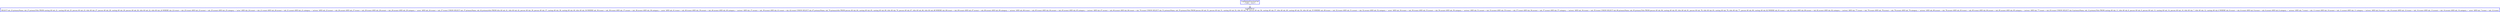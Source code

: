 digraph  g{
node [shape=rectangle, color=black, fontcolor=black, style=bold]
0 [label="LogSkolemFunctionCall
(\"{0}\", \"{1}\")" , color = blue] ; 
1 [label="LogSQLEval 
SELECT tab_23.primaryName, tab_27.primaryTitle FROM casting AS tab_21, casting AS tab_25, person AS tab_23, title AS tab_27, person AS tab_28, casting AS tab_29, person AS tab_26, title AS tab_22, title AS tab_24 WHERE tab_22.tconst = tab_25.tconst AND tab_23.nconst = tab_25.nconst AND tab_25.category = 'actor' AND tab_24.tconst = tab_21.tconst AND tab_26.nconst = tab_21.nconst AND tab_21.category = 'actress' AND tab_23.nconst = tab_26.nconst AND tab_27.tconst = tab_29.tconst AND tab_28.nconst = tab_29.nconst AND tab_29.category = 'actor' AND tab_24.tconst = tab_27.tconst UNION SELECT tab_37.primaryName, tab_42.primarytitle FROM title AS tab_41, title AS tab_42, person AS tab_39, person AS tab_37, casting AS tab_38, casting AS tab_40, title AS tab_36 WHERE tab_36.tconst = tab_38.tconst AND tab_37.nconst = tab_38.nconst AND tab_38.category = 'actor' AND tab_41.tconst = tab_40.tconst AND tab_39.nconst = tab_40.nconst AND tab_40.category = 'actress' AND tab_37.nconst = tab_39.nconst AND tab_41.tconst = tab_42.tconst UNION SELECT tab_67.primaryName, tab_70.primarytitle FROM person AS tab_64, casting AS tab_65, casting AS tab_69, title AS tab_70, person AS tab_67, title AS tab_66, title AS tab_68 WHERE tab_68.tconst = tab_69.tconst AND tab_67.nconst = tab_69.nconst AND tab_69.category = 'actress' AND tab_66.tconst = tab_65.tconst AND tab_64.nconst = tab_65.nconst AND tab_65.category = 'actress' AND tab_67.nconst = tab_64.nconst AND tab_66.tconst = tab_70.tconst UNION SELECT tab_51.primaryName, tab_55.primaryTitle FROM person AS tab_53, person AS tab_51, casting AS tab_52, title AS tab_54, person AS tab_56, casting AS tab_57, title AS tab_49, casting AS tab_50, title AS tab_55 WHERE tab_49.tconst = tab_52.tconst AND tab_51.nconst = tab_52.nconst AND tab_52.category = 'actor' AND tab_54.tconst = tab_50.tconst AND tab_53.nconst = tab_50.nconst AND tab_50.category = 'actress' AND tab_51.nconst = tab_53.nconst AND tab_55.tconst = tab_57.tconst AND tab_56.nconst = tab_57.nconst AND tab_57.category = 'actress' AND tab_54.tconst = tab_55.tconst UNION SELECT tab_80.primaryName, tab_83.primaryTitle FROM person AS tab_84, casting AS tab_85, title AS tab_81, person AS tab_78, title AS tab_83, casting AS tab_79, title AS tab_77, person AS tab_80, casting AS tab_82 WHERE tab_81.tconst = tab_82.tconst AND tab_80.nconst = tab_82.nconst AND tab_82.category = 'actress' AND tab_77.tconst = tab_79.tconst AND tab_78.nconst = tab_79.nconst AND tab_79.category = 'actress' AND tab_80.nconst = tab_78.nconst AND tab_83.tconst = tab_85.tconst AND tab_84.nconst = tab_85.nconst AND tab_85.category = 'actress' AND tab_77.tconst = tab_83.tconst UNION SELECT tab_9.primaryName, tab_12.primaryTitle FROM casting AS tab_11, title AS tab_8, person AS tab_9, person AS tab_13, casting AS tab_14, person AS tab_10, title AS tab_7, title AS tab_12, casting AS tab_6 WHERE tab_8.tconst = tab_6.tconst AND tab_9.nconst = tab_6.nconst AND tab_6.category = 'actress' AND tab_7.tconst = tab_11.tconst AND tab_10.nconst = tab_11.nconst AND tab_11.category = 'actress' AND tab_9.nconst = tab_10.nconst AND tab_12.tconst = tab_14.tconst AND tab_13.nconst = tab_14.nconst AND tab_14.category = 'actor' AND tab_7.tconst = tab_12.tconst", color = blue] ; 
0 -> 1 ; 
}

